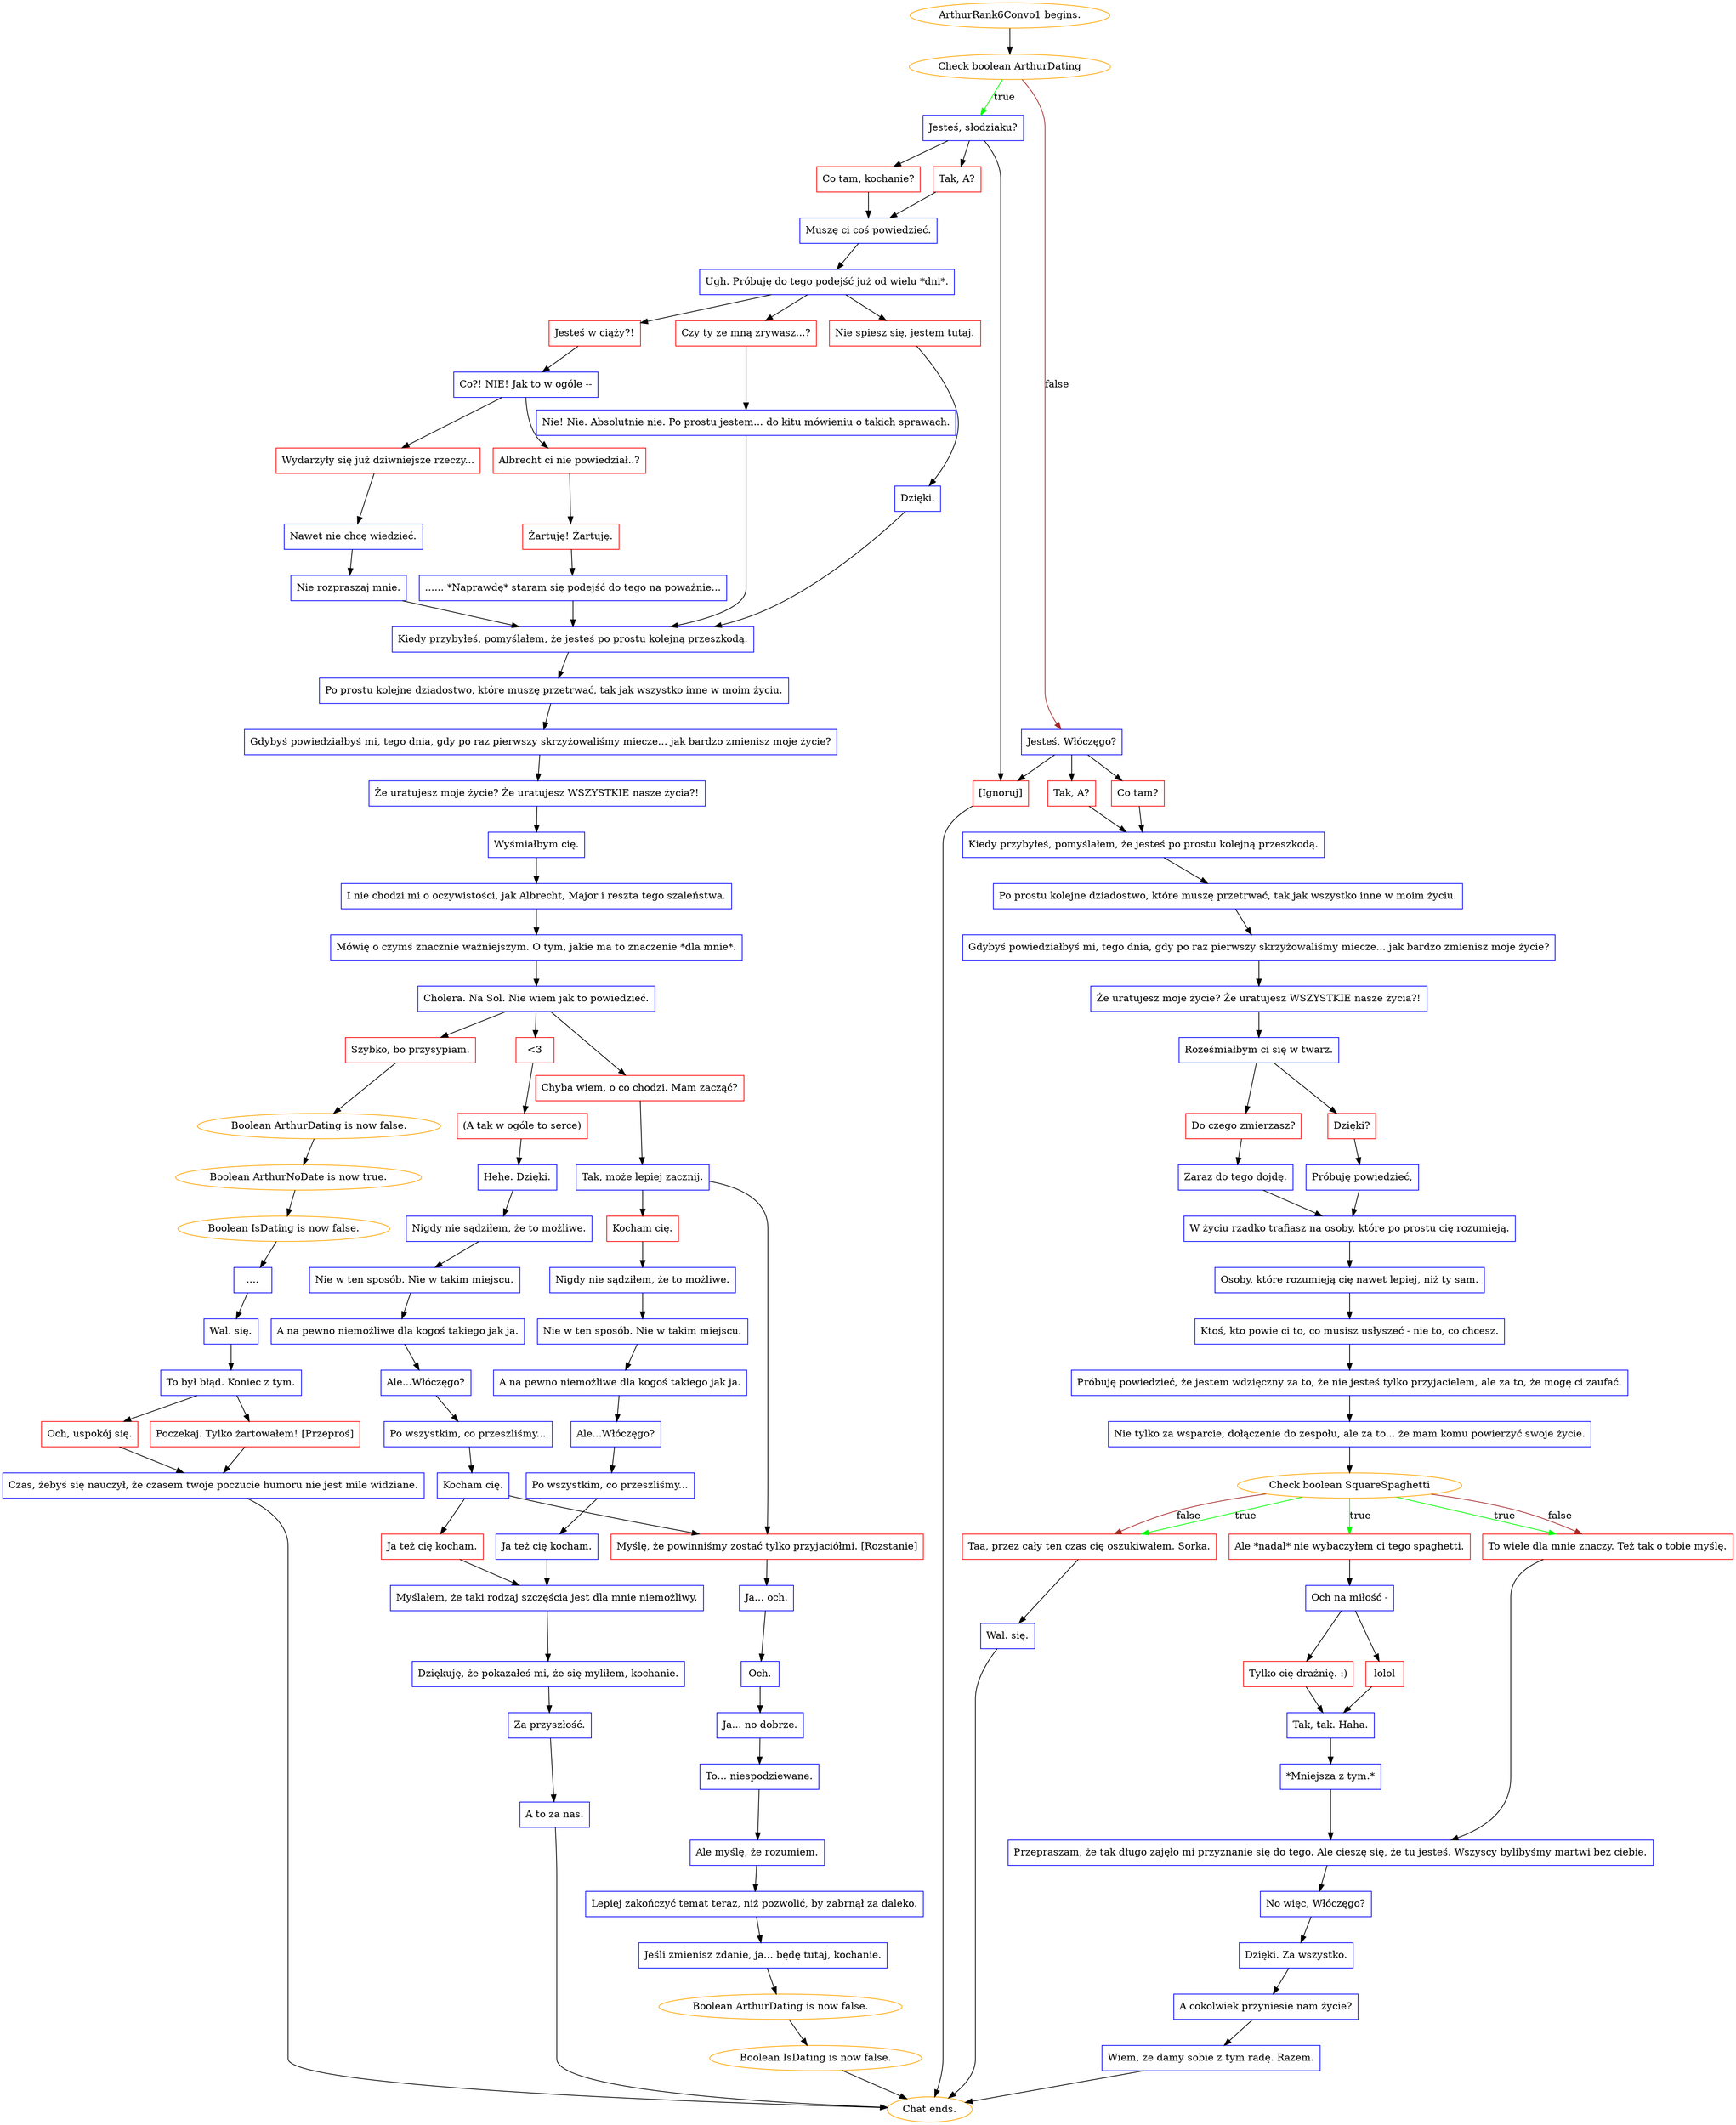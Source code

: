 digraph {
	"ArthurRank6Convo1 begins." [color=orange];
		"ArthurRank6Convo1 begins." -> j9397336;
	j9397336 [label="Check boolean ArthurDating",color=orange];
		j9397336 -> j1678679614 [label=true,color=green];
		j9397336 -> j1064875447 [label=false,color=brown];
	j1678679614 [label="Jesteś, słodziaku?",shape=box,color=blue];
		j1678679614 -> j155928775;
		j1678679614 -> j994388916;
		j1678679614 -> j3747364732;
	j1064875447 [label="Jesteś, Włóczęgo?",shape=box,color=blue];
		j1064875447 -> j2612447980;
		j1064875447 -> j3422473843;
		j1064875447 -> j3747364732;
	j155928775 [label="Tak, A?",shape=box,color=red];
		j155928775 -> j4008932695;
	j994388916 [label="Co tam, kochanie?",shape=box,color=red];
		j994388916 -> j4008932695;
	j3747364732 [label="[Ignoruj]",shape=box,color=red];
		j3747364732 -> "Chat ends.";
	j2612447980 [label="Co tam?",shape=box,color=red];
		j2612447980 -> j484311394;
	j3422473843 [label="Tak, A?",shape=box,color=red];
		j3422473843 -> j484311394;
	j4008932695 [label="Muszę ci coś powiedzieć.",shape=box,color=blue];
		j4008932695 -> j3088603506;
	"Chat ends." [color=orange];
	j484311394 [label="Kiedy przybyłeś, pomyślałem, że jesteś po prostu kolejną przeszkodą.",shape=box,color=blue];
		j484311394 -> j86077030;
	j3088603506 [label="Ugh. Próbuję do tego podejść już od wielu *dni*.",shape=box,color=blue];
		j3088603506 -> j464204191;
		j3088603506 -> j815171965;
		j3088603506 -> j2567410600;
	j86077030 [label="Po prostu kolejne dziadostwo, które muszę przetrwać, tak jak wszystko inne w moim życiu.",shape=box,color=blue];
		j86077030 -> j4123086898;
	j464204191 [label="Jesteś w ciąży?!",shape=box,color=red];
		j464204191 -> j1066159111;
	j815171965 [label="Czy ty ze mną zrywasz...?",shape=box,color=red];
		j815171965 -> j3539370961;
	j2567410600 [label="Nie spiesz się, jestem tutaj.",shape=box,color=red];
		j2567410600 -> j635838188;
	j4123086898 [label="Gdybyś powiedziałbyś mi, tego dnia, gdy po raz pierwszy skrzyżowaliśmy miecze... jak bardzo zmienisz moje życie?",shape=box,color=blue];
		j4123086898 -> j1215444968;
	j1066159111 [label="Co?! NIE! Jak to w ogóle --",shape=box,color=blue];
		j1066159111 -> j1370905025;
		j1066159111 -> j472331725;
	j3539370961 [label="Nie! Nie. Absolutnie nie. Po prostu jestem... do kitu mówieniu o takich sprawach.",shape=box,color=blue];
		j3539370961 -> j1421704132;
	j635838188 [label="Dzięki.",shape=box,color=blue];
		j635838188 -> j1421704132;
	j1215444968 [label="Że uratujesz moje życie? Że uratujesz WSZYSTKIE nasze życia?!",shape=box,color=blue];
		j1215444968 -> j3071564406;
	j1370905025 [label="Wydarzyły się już dziwniejsze rzeczy...",shape=box,color=red];
		j1370905025 -> j1639606919;
	j472331725 [label="Albrecht ci nie powiedział..?",shape=box,color=red];
		j472331725 -> j2654474402;
	j1421704132 [label="Kiedy przybyłeś, pomyślałem, że jesteś po prostu kolejną przeszkodą.",shape=box,color=blue];
		j1421704132 -> j3272826412;
	j3071564406 [label="Roześmiałbym ci się w twarz.",shape=box,color=blue];
		j3071564406 -> j2531338779;
		j3071564406 -> j1103649557;
	j1639606919 [label="Nawet nie chcę wiedzieć.",shape=box,color=blue];
		j1639606919 -> j3388629014;
	j2654474402 [label="Żartuję! Żartuję.",shape=box,color=red];
		j2654474402 -> j1122184683;
	j3272826412 [label="Po prostu kolejne dziadostwo, które muszę przetrwać, tak jak wszystko inne w moim życiu.",shape=box,color=blue];
		j3272826412 -> j30873362;
	j2531338779 [label="Dzięki?",shape=box,color=red];
		j2531338779 -> j2783564801;
	j1103649557 [label="Do czego zmierzasz?",shape=box,color=red];
		j1103649557 -> j3862430417;
	j3388629014 [label="Nie rozpraszaj mnie.",shape=box,color=blue];
		j3388629014 -> j1421704132;
	j1122184683 [label="...... *Naprawdę* staram się podejść do tego na poważnie...",shape=box,color=blue];
		j1122184683 -> j1421704132;
	j30873362 [label="Gdybyś powiedziałbyś mi, tego dnia, gdy po raz pierwszy skrzyżowaliśmy miecze... jak bardzo zmienisz moje życie?",shape=box,color=blue];
		j30873362 -> j1406024821;
	j2783564801 [label="Próbuję powiedzieć,",shape=box,color=blue];
		j2783564801 -> j2943067507;
	j3862430417 [label="Zaraz do tego dojdę.",shape=box,color=blue];
		j3862430417 -> j2943067507;
	j1406024821 [label="Że uratujesz moje życie? Że uratujesz WSZYSTKIE nasze życia?!",shape=box,color=blue];
		j1406024821 -> j2684166385;
	j2943067507 [label="W życiu rzadko trafiasz na osoby, które po prostu cię rozumieją.",shape=box,color=blue];
		j2943067507 -> j4046209419;
	j2684166385 [label="Wyśmiałbym cię.",shape=box,color=blue];
		j2684166385 -> j679690027;
	j4046209419 [label="Osoby, które rozumieją cię nawet lepiej, niż ty sam.",shape=box,color=blue];
		j4046209419 -> j267831380;
	j679690027 [label="I nie chodzi mi o oczywistości, jak Albrecht, Major i reszta tego szaleństwa.",shape=box,color=blue];
		j679690027 -> j3046304359;
	j267831380 [label="Ktoś, kto powie ci to, co musisz usłyszeć - nie to, co chcesz.",shape=box,color=blue];
		j267831380 -> j1889897713;
	j3046304359 [label="Mówię o czymś znacznie ważniejszym. O tym, jakie ma to znaczenie *dla mnie*.",shape=box,color=blue];
		j3046304359 -> j1824527613;
	j1889897713 [label="Próbuję powiedzieć, że jestem wdzięczny za to, że nie jesteś tylko przyjacielem, ale za to, że mogę ci zaufać.",shape=box,color=blue];
		j1889897713 -> j3740979012;
	j1824527613 [label="Cholera. Na Sol. Nie wiem jak to powiedzieć.",shape=box,color=blue];
		j1824527613 -> j2880123875;
		j1824527613 -> j2538586873;
		j1824527613 -> j762345428;
	j3740979012 [label="Nie tylko za wsparcie, dołączenie do zespołu, ale za to... że mam komu powierzyć swoje życie.",shape=box,color=blue];
		j3740979012 -> j2910686797;
	j2880123875 [label="Chyba wiem, o co chodzi. Mam zacząć?",shape=box,color=red];
		j2880123875 -> j3867908441;
	j2538586873 [label="<3",shape=box,color=red];
		j2538586873 -> j2818239615;
	j762345428 [label="Szybko, bo przysypiam.",shape=box,color=red];
		j762345428 -> j2311147760;
	j2910686797 [label="Check boolean SquareSpaghetti",color=orange];
		j2910686797 -> j2528503498 [label=true,color=green];
		j2910686797 -> j2367842409 [label=true,color=green];
		j2910686797 -> j3565438364 [label=true,color=green];
		j2910686797 -> j2367842409 [label=false,color=brown];
		j2910686797 -> j3565438364 [label=false,color=brown];
	j3867908441 [label="Tak, może lepiej zacznij.",shape=box,color=blue];
		j3867908441 -> j3753412932;
		j3867908441 -> j2549211146;
	j2818239615 [label="(A tak w ogóle to serce)",shape=box,color=red];
		j2818239615 -> j8902121;
	j2311147760 [label="Boolean ArthurDating is now false.",color=orange];
		j2311147760 -> j2833914862;
	j2528503498 [label="Ale *nadal* nie wybaczyłem ci tego spaghetti.",shape=box,color=red];
		j2528503498 -> j2899984629;
	j2367842409 [label="To wiele dla mnie znaczy. Też tak o tobie myślę.",shape=box,color=red];
		j2367842409 -> j3665234244;
	j3565438364 [label="Taa, przez cały ten czas cię oszukiwałem. Sorka.",shape=box,color=red];
		j3565438364 -> j3960284599;
	j3753412932 [label="Kocham cię.",shape=box,color=red];
		j3753412932 -> j82287837;
	j2549211146 [label="Myślę, że powinniśmy zostać tylko przyjaciółmi. [Rozstanie]",shape=box,color=red];
		j2549211146 -> j1429539448;
	j8902121 [label="Hehe. Dzięki.",shape=box,color=blue];
		j8902121 -> j1648674919;
	j2833914862 [label="Boolean ArthurNoDate is now true.",color=orange];
		j2833914862 -> j425647231;
	j2899984629 [label="Och na miłość -",shape=box,color=blue];
		j2899984629 -> j3870434024;
		j2899984629 -> j628854341;
	j3665234244 [label="Przepraszam, że tak długo zajęło mi przyznanie się do tego. Ale cieszę się, że tu jesteś. Wszyscy bylibyśmy martwi bez ciebie.",shape=box,color=blue];
		j3665234244 -> j2988205238;
	j3960284599 [label="Wal. się.",shape=box,color=blue];
		j3960284599 -> "Chat ends.";
	j82287837 [label="Nigdy nie sądziłem, że to możliwe.",shape=box,color=blue];
		j82287837 -> j4019627245;
	j1429539448 [label="Ja... och.",shape=box,color=blue];
		j1429539448 -> j939331093;
	j1648674919 [label="Nigdy nie sądziłem, że to możliwe.",shape=box,color=blue];
		j1648674919 -> j484000399;
	j425647231 [label="Boolean IsDating is now false.",color=orange];
		j425647231 -> j1415327537;
	j3870434024 [label="lolol",shape=box,color=red];
		j3870434024 -> j2123618783;
	j628854341 [label="Tylko cię drażnię. :)",shape=box,color=red];
		j628854341 -> j2123618783;
	j2988205238 [label="No więc, Włóczęgo?",shape=box,color=blue];
		j2988205238 -> j1646185165;
	j4019627245 [label="Nie w ten sposób. Nie w takim miejscu.",shape=box,color=blue];
		j4019627245 -> j4172678182;
	j939331093 [label="Och.",shape=box,color=blue];
		j939331093 -> j2338470944;
	j484000399 [label="Nie w ten sposób. Nie w takim miejscu.",shape=box,color=blue];
		j484000399 -> j3556979482;
	j1415327537 [label="....",shape=box,color=blue];
		j1415327537 -> j619023341;
	j2123618783 [label="Tak, tak. Haha.",shape=box,color=blue];
		j2123618783 -> j135891802;
	j1646185165 [label="Dzięki. Za wszystko.",shape=box,color=blue];
		j1646185165 -> j3169787278;
	j4172678182 [label="A na pewno niemożliwe dla kogoś takiego jak ja.",shape=box,color=blue];
		j4172678182 -> j4153612371;
	j2338470944 [label="Ja... no dobrze.",shape=box,color=blue];
		j2338470944 -> j2721233561;
	j3556979482 [label="A na pewno niemożliwe dla kogoś takiego jak ja.",shape=box,color=blue];
		j3556979482 -> j2704310082;
	j619023341 [label="Wal. się.",shape=box,color=blue];
		j619023341 -> j3864126278;
	j135891802 [label="*Mniejsza z tym.*",shape=box,color=blue];
		j135891802 -> j3665234244;
	j3169787278 [label="A cokolwiek przyniesie nam życie?",shape=box,color=blue];
		j3169787278 -> j4004619454;
	j4153612371 [label="Ale...Włóczęgo?",shape=box,color=blue];
		j4153612371 -> j2618547435;
	j2721233561 [label="To... niespodziewane.",shape=box,color=blue];
		j2721233561 -> j1940680602;
	j2704310082 [label="Ale...Włóczęgo?",shape=box,color=blue];
		j2704310082 -> j2156036764;
	j3864126278 [label="To był błąd. Koniec z tym.",shape=box,color=blue];
		j3864126278 -> j2562330335;
		j3864126278 -> j1019285588;
	j4004619454 [label="Wiem, że damy sobie z tym radę. Razem.",shape=box,color=blue];
		j4004619454 -> "Chat ends.";
	j2618547435 [label="Po wszystkim, co przeszliśmy...",shape=box,color=blue];
		j2618547435 -> j1768365315;
	j1940680602 [label="Ale myślę, że rozumiem.",shape=box,color=blue];
		j1940680602 -> j272652525;
	j2156036764 [label="Po wszystkim, co przeszliśmy...",shape=box,color=blue];
		j2156036764 -> j1921564371;
	j2562330335 [label="Poczekaj. Tylko żartowałem! [Przeproś]",shape=box,color=red];
		j2562330335 -> j1196123681;
	j1019285588 [label="Och, uspokój się.",shape=box,color=red];
		j1019285588 -> j1196123681;
	j1768365315 [label="Ja też cię kocham.",shape=box,color=blue];
		j1768365315 -> j2086394196;
	j272652525 [label="Lepiej zakończyć temat teraz, niż pozwolić, by zabrnął za daleko.",shape=box,color=blue];
		j272652525 -> j1570666689;
	j1921564371 [label="Kocham cię.",shape=box,color=blue];
		j1921564371 -> j3267459802;
		j1921564371 -> j2549211146;
	j1196123681 [label="Czas, żebyś się nauczył, że czasem twoje poczucie humoru nie jest mile widziane.",shape=box,color=blue];
		j1196123681 -> "Chat ends.";
	j2086394196 [label="Myślałem, że taki rodzaj szczęścia jest dla mnie niemożliwy.",shape=box,color=blue];
		j2086394196 -> j550700253;
	j1570666689 [label="Jeśli zmienisz zdanie, ja... będę tutaj, kochanie.",shape=box,color=blue];
		j1570666689 -> j2178789389;
	j3267459802 [label="Ja też cię kocham.",shape=box,color=red];
		j3267459802 -> j2086394196;
	j550700253 [label="Dziękuję, że pokazałeś mi, że się myliłem, kochanie.",shape=box,color=blue];
		j550700253 -> j2911986431;
	j2178789389 [label="Boolean ArthurDating is now false.",color=orange];
		j2178789389 -> j178902881;
	j2911986431 [label="Za przyszłość.",shape=box,color=blue];
		j2911986431 -> j831629522;
	j178902881 [label="Boolean IsDating is now false.",color=orange];
		j178902881 -> "Chat ends.";
	j831629522 [label="A to za nas.",shape=box,color=blue];
		j831629522 -> "Chat ends.";
}